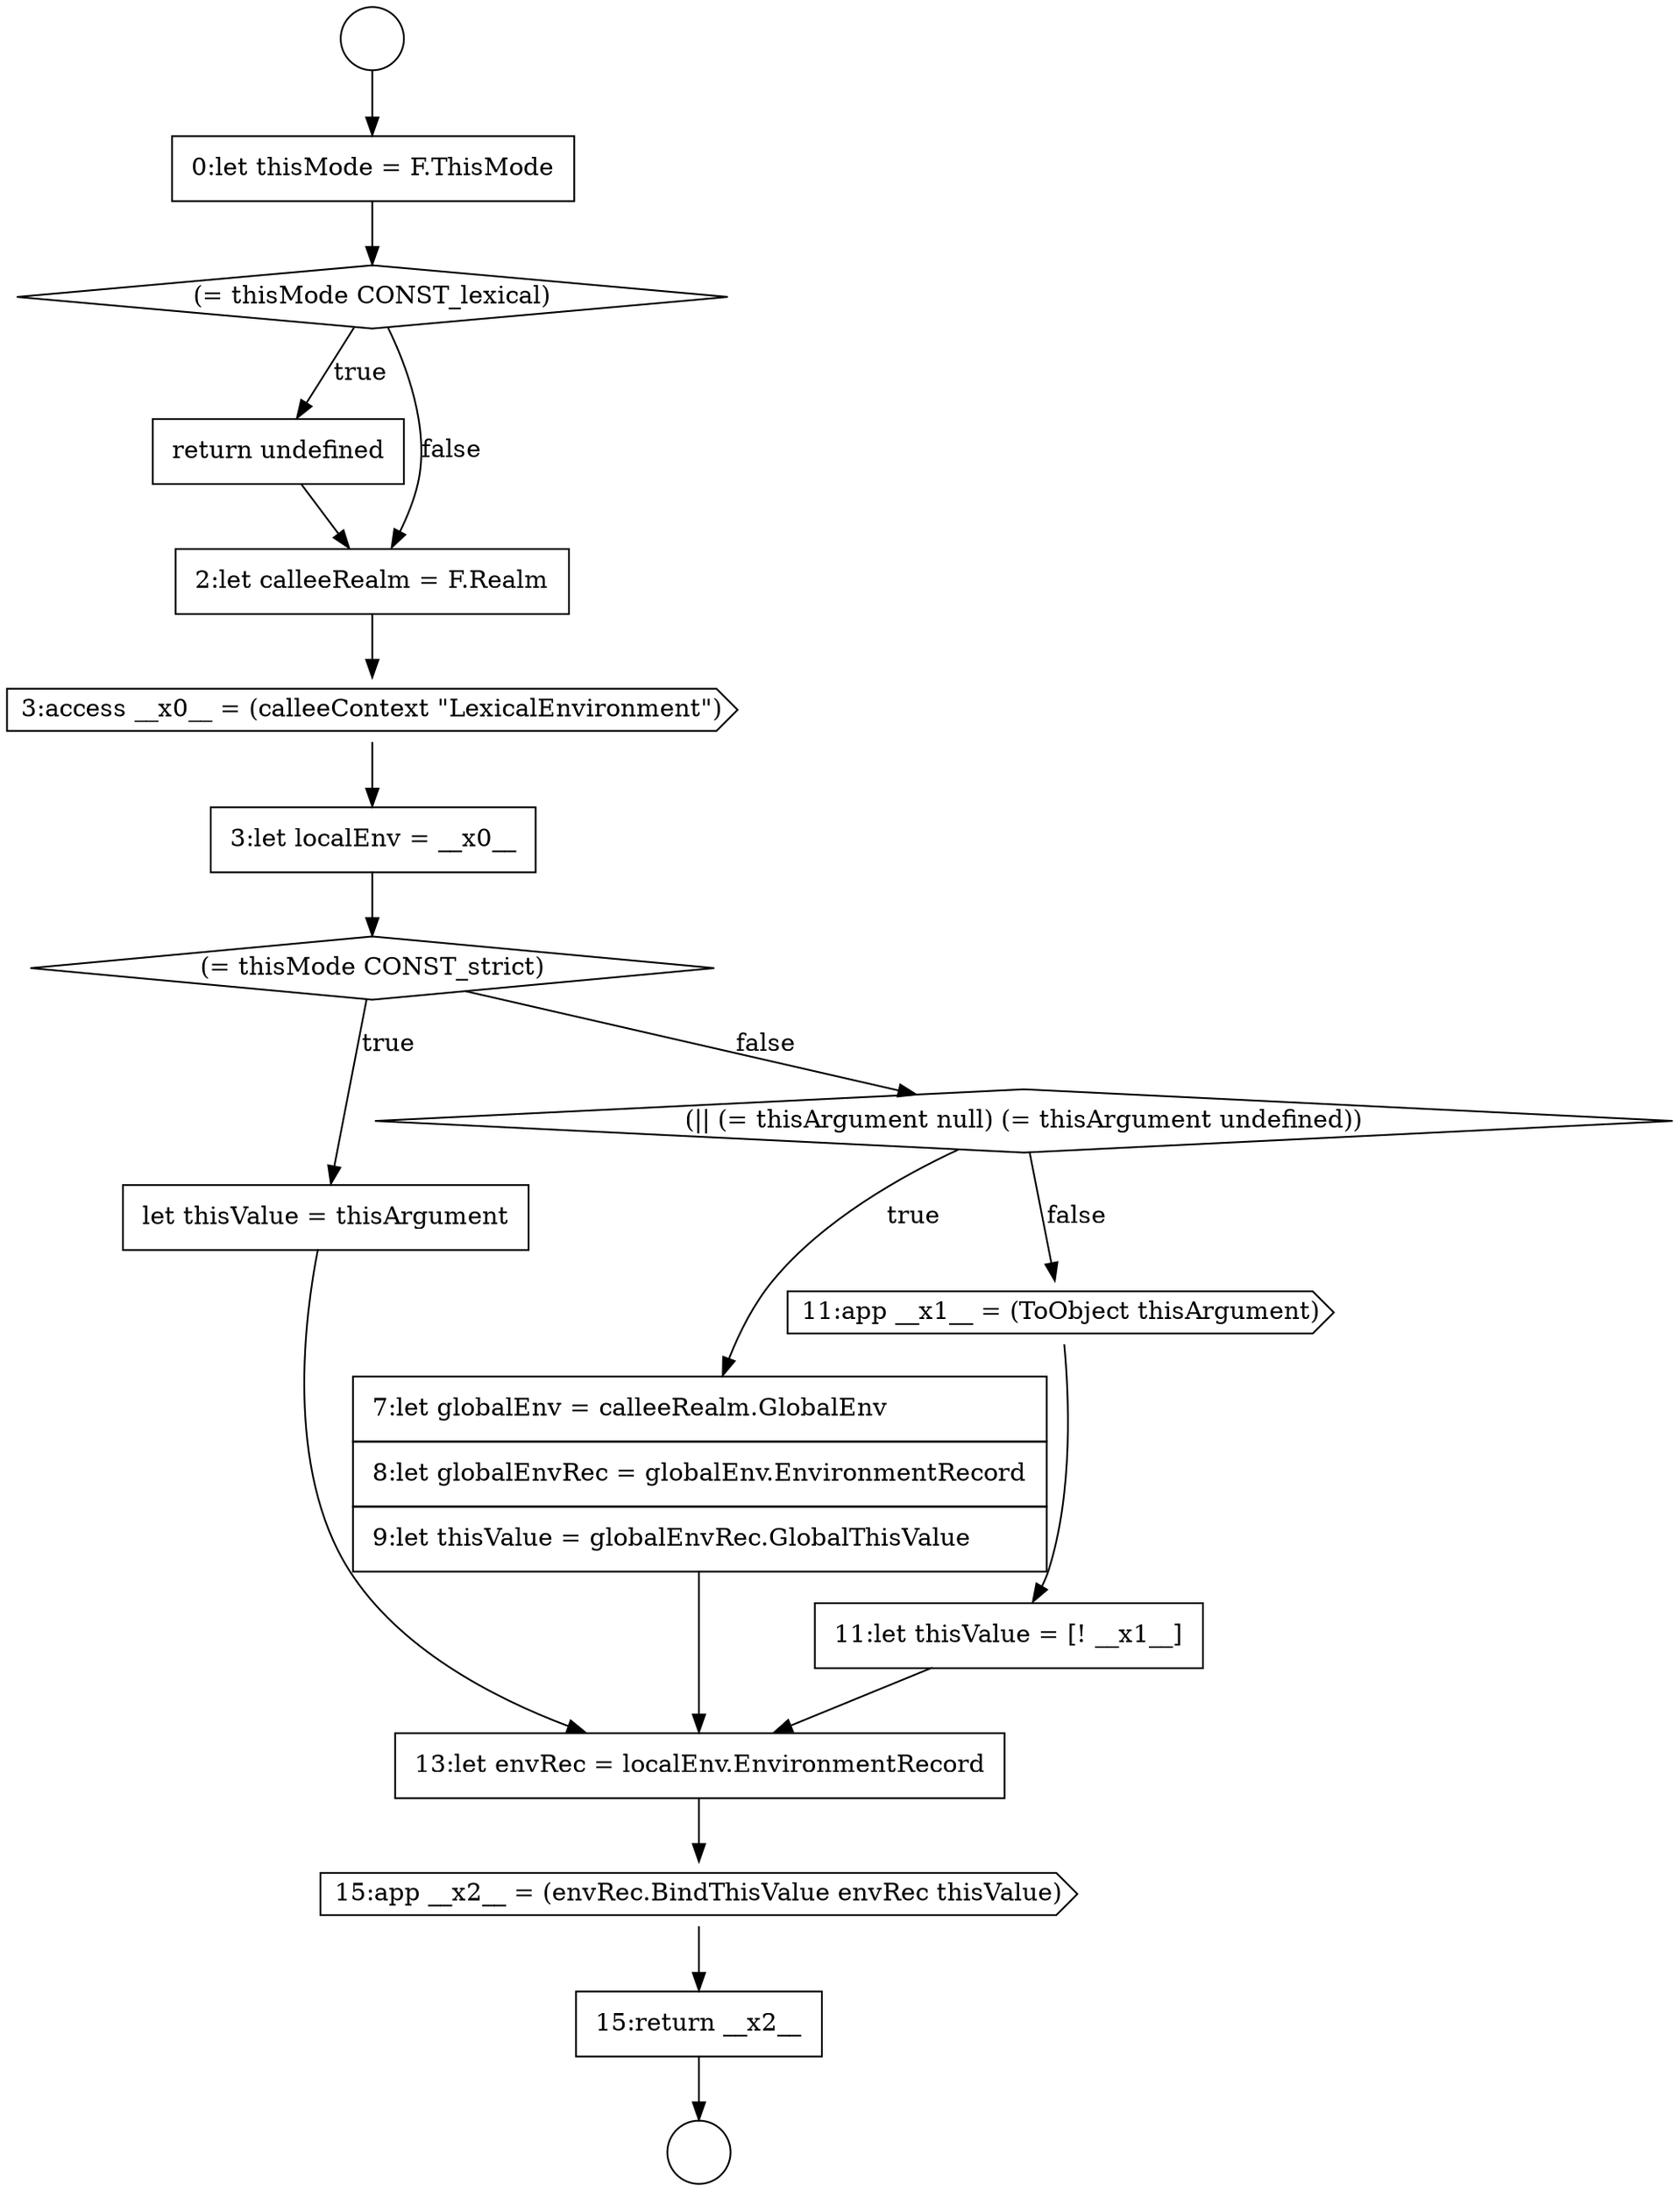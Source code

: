 digraph {
  node1788 [shape=cds, label=<<font color="black">15:app __x2__ = (envRec.BindThisValue envRec thisValue)</font>> color="black" fillcolor="white" style=filled]
  node1782 [shape=none, margin=0, label=<<font color="black">
    <table border="0" cellborder="1" cellspacing="0" cellpadding="10">
      <tr><td align="left">let thisValue = thisArgument</td></tr>
    </table>
  </font>> color="black" fillcolor="white" style=filled]
  node1783 [shape=diamond, label=<<font color="black">(|| (= thisArgument null) (= thisArgument undefined))</font>> color="black" fillcolor="white" style=filled]
  node1787 [shape=none, margin=0, label=<<font color="black">
    <table border="0" cellborder="1" cellspacing="0" cellpadding="10">
      <tr><td align="left">13:let envRec = localEnv.EnvironmentRecord</td></tr>
    </table>
  </font>> color="black" fillcolor="white" style=filled]
  node1776 [shape=diamond, label=<<font color="black">(= thisMode CONST_lexical)</font>> color="black" fillcolor="white" style=filled]
  node1779 [shape=cds, label=<<font color="black">3:access __x0__ = (calleeContext &quot;LexicalEnvironment&quot;)</font>> color="black" fillcolor="white" style=filled]
  node1784 [shape=none, margin=0, label=<<font color="black">
    <table border="0" cellborder="1" cellspacing="0" cellpadding="10">
      <tr><td align="left">7:let globalEnv = calleeRealm.GlobalEnv</td></tr>
      <tr><td align="left">8:let globalEnvRec = globalEnv.EnvironmentRecord</td></tr>
      <tr><td align="left">9:let thisValue = globalEnvRec.GlobalThisValue</td></tr>
    </table>
  </font>> color="black" fillcolor="white" style=filled]
  node1786 [shape=none, margin=0, label=<<font color="black">
    <table border="0" cellborder="1" cellspacing="0" cellpadding="10">
      <tr><td align="left">11:let thisValue = [! __x1__]</td></tr>
    </table>
  </font>> color="black" fillcolor="white" style=filled]
  node1775 [shape=none, margin=0, label=<<font color="black">
    <table border="0" cellborder="1" cellspacing="0" cellpadding="10">
      <tr><td align="left">0:let thisMode = F.ThisMode</td></tr>
    </table>
  </font>> color="black" fillcolor="white" style=filled]
  node1780 [shape=none, margin=0, label=<<font color="black">
    <table border="0" cellborder="1" cellspacing="0" cellpadding="10">
      <tr><td align="left">3:let localEnv = __x0__</td></tr>
    </table>
  </font>> color="black" fillcolor="white" style=filled]
  node1785 [shape=cds, label=<<font color="black">11:app __x1__ = (ToObject thisArgument)</font>> color="black" fillcolor="white" style=filled]
  node1781 [shape=diamond, label=<<font color="black">(= thisMode CONST_strict)</font>> color="black" fillcolor="white" style=filled]
  node1777 [shape=none, margin=0, label=<<font color="black">
    <table border="0" cellborder="1" cellspacing="0" cellpadding="10">
      <tr><td align="left">return undefined</td></tr>
    </table>
  </font>> color="black" fillcolor="white" style=filled]
  node1774 [shape=circle label=" " color="black" fillcolor="white" style=filled]
  node1789 [shape=none, margin=0, label=<<font color="black">
    <table border="0" cellborder="1" cellspacing="0" cellpadding="10">
      <tr><td align="left">15:return __x2__</td></tr>
    </table>
  </font>> color="black" fillcolor="white" style=filled]
  node1773 [shape=circle label=" " color="black" fillcolor="white" style=filled]
  node1778 [shape=none, margin=0, label=<<font color="black">
    <table border="0" cellborder="1" cellspacing="0" cellpadding="10">
      <tr><td align="left">2:let calleeRealm = F.Realm</td></tr>
    </table>
  </font>> color="black" fillcolor="white" style=filled]
  node1783 -> node1784 [label=<<font color="black">true</font>> color="black"]
  node1783 -> node1785 [label=<<font color="black">false</font>> color="black"]
  node1782 -> node1787 [ color="black"]
  node1786 -> node1787 [ color="black"]
  node1788 -> node1789 [ color="black"]
  node1777 -> node1778 [ color="black"]
  node1779 -> node1780 [ color="black"]
  node1773 -> node1775 [ color="black"]
  node1775 -> node1776 [ color="black"]
  node1776 -> node1777 [label=<<font color="black">true</font>> color="black"]
  node1776 -> node1778 [label=<<font color="black">false</font>> color="black"]
  node1784 -> node1787 [ color="black"]
  node1780 -> node1781 [ color="black"]
  node1785 -> node1786 [ color="black"]
  node1781 -> node1782 [label=<<font color="black">true</font>> color="black"]
  node1781 -> node1783 [label=<<font color="black">false</font>> color="black"]
  node1778 -> node1779 [ color="black"]
  node1787 -> node1788 [ color="black"]
  node1789 -> node1774 [ color="black"]
}
